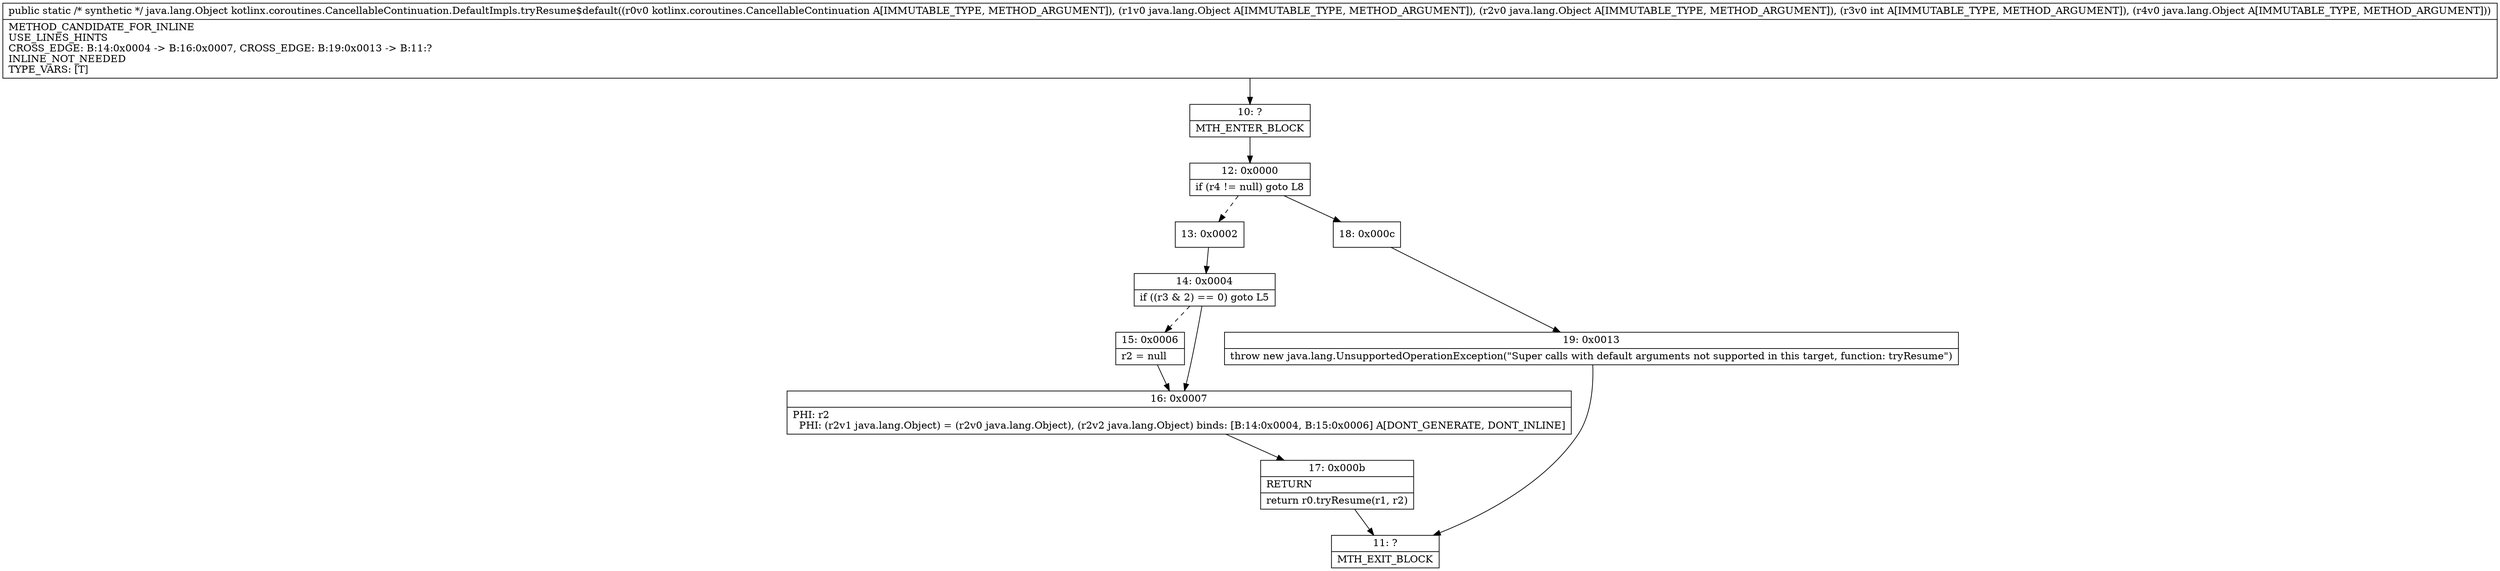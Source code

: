 digraph "CFG forkotlinx.coroutines.CancellableContinuation.DefaultImpls.tryResume$default(Lkotlinx\/coroutines\/CancellableContinuation;Ljava\/lang\/Object;Ljava\/lang\/Object;ILjava\/lang\/Object;)Ljava\/lang\/Object;" {
Node_10 [shape=record,label="{10\:\ ?|MTH_ENTER_BLOCK\l}"];
Node_12 [shape=record,label="{12\:\ 0x0000|if (r4 != null) goto L8\l}"];
Node_13 [shape=record,label="{13\:\ 0x0002}"];
Node_14 [shape=record,label="{14\:\ 0x0004|if ((r3 & 2) == 0) goto L5\l}"];
Node_15 [shape=record,label="{15\:\ 0x0006|r2 = null\l}"];
Node_16 [shape=record,label="{16\:\ 0x0007|PHI: r2 \l  PHI: (r2v1 java.lang.Object) = (r2v0 java.lang.Object), (r2v2 java.lang.Object) binds: [B:14:0x0004, B:15:0x0006] A[DONT_GENERATE, DONT_INLINE]\l}"];
Node_17 [shape=record,label="{17\:\ 0x000b|RETURN\l|return r0.tryResume(r1, r2)\l}"];
Node_11 [shape=record,label="{11\:\ ?|MTH_EXIT_BLOCK\l}"];
Node_18 [shape=record,label="{18\:\ 0x000c}"];
Node_19 [shape=record,label="{19\:\ 0x0013|throw new java.lang.UnsupportedOperationException(\"Super calls with default arguments not supported in this target, function: tryResume\")\l}"];
MethodNode[shape=record,label="{public static \/* synthetic *\/ java.lang.Object kotlinx.coroutines.CancellableContinuation.DefaultImpls.tryResume$default((r0v0 kotlinx.coroutines.CancellableContinuation A[IMMUTABLE_TYPE, METHOD_ARGUMENT]), (r1v0 java.lang.Object A[IMMUTABLE_TYPE, METHOD_ARGUMENT]), (r2v0 java.lang.Object A[IMMUTABLE_TYPE, METHOD_ARGUMENT]), (r3v0 int A[IMMUTABLE_TYPE, METHOD_ARGUMENT]), (r4v0 java.lang.Object A[IMMUTABLE_TYPE, METHOD_ARGUMENT]))  | METHOD_CANDIDATE_FOR_INLINE\lUSE_LINES_HINTS\lCROSS_EDGE: B:14:0x0004 \-\> B:16:0x0007, CROSS_EDGE: B:19:0x0013 \-\> B:11:?\lINLINE_NOT_NEEDED\lTYPE_VARS: [T]\l}"];
MethodNode -> Node_10;Node_10 -> Node_12;
Node_12 -> Node_13[style=dashed];
Node_12 -> Node_18;
Node_13 -> Node_14;
Node_14 -> Node_15[style=dashed];
Node_14 -> Node_16;
Node_15 -> Node_16;
Node_16 -> Node_17;
Node_17 -> Node_11;
Node_18 -> Node_19;
Node_19 -> Node_11;
}

